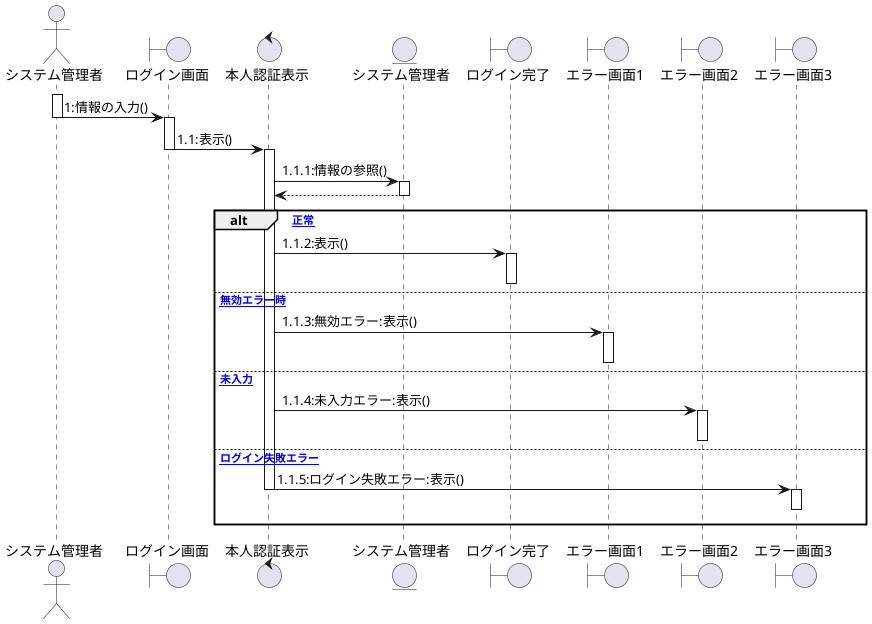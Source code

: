 @startuml シーケンス図 ログイン
actor システム管理者
boundary "ログイン画面" as mein
' control "表示一" as display1
control "本人認証表示" as certification
entity "システム管理者" as system
boundary "ログイン完了" as completion
boundary "エラー画面1" as error1
boundary "エラー画面2" as error2
boundary "エラー画面3" as error3

activate システム管理者
システム管理者 -> mein :1:情報の入力()
deactivate システム管理者
activate mein
mein -> certification :1.1:表示()
deactivate mein
activate certification
certification -> system:1.1.1:情報の参照()
activate system
system --> certification
deactivate system

alt [正常]
    certification -> completion :1.1.2:表示()
activate completion
deactivate completion
else [無効エラー時]
    certification -> error1 :1.1.3:無効エラー:表示()
activate error1
deactivate error1
else [未入力]
    certification -> error2 :1.1.4:未入力エラー:表示()
activate error2
deactivate error2
else [ログイン失敗エラー]
    certification -> error3:1.1.5:ログイン失敗エラー:表示()
deactivate certification
activate error3
error3 -[hidden]-> error3
deactivate error3
end

@enduml



@startuml
actor システム管理者
boundary "ログイン画面" as mein
boundary "パスワード忘れ画面" as pasforget
control "認証表示" as certification
boundary "エラー画面1" as error1
entity "システム管理者" as system
boundary "パスワード変更画面" as paschange
control "パスワード変更" as pas
entity "システム管理者" as system2
boundary "パスワード変更エラー画面" as paschanges
boundary "ログイン画面" as mein1


activate システム管理者
システム管理者 -> mein:1:パスワード忘れクリック()
activate mein
mein -> pasforget :表示():1.1
deactivate mein
activate pasforget
システム管理者 -> pasforget :2:メールアドレスの入力()
pasforget -> certification :2.1:認証()
deactivate pasforget
activate certification
certification -> system:2.1.1メールアドレスの比較()
activate system
system --> certification
deactivate system



alt [正常]
    certification -> paschange :2.1.2: リンク送信()
activate paschange
deactivate paschange


else [エラー時]
    certification -> error1 :2.1.3: エラー発生時:表示()
deactivate certification
activate error1
error1 -[hidden]-> error1
deactivate error1
end

システム管理者 -> paschange:3:各自の情報を入力して、登録を押す()
activate paschange
paschange -> pas:3.1起動()
deactivate paschange
activate pas
pas -> system2:3.1.1保存()
activate system2
system2 --> pas
deactivate system2

alt [正常]
    pas -> mein1 :3.1.2:表示()
activate mein1
deactivate mein1
else [パスワード変更エラー] 
    pas -> paschanges:3.1.3:表示()
deactivate pas
activate paschanges
pas -[hidden]-> pas
deactivate paschanges
end


@enduml








@startuml ログアウトシーケンス図
actor システム管理者
boundary "ログアウト画面" as out
control "ログアウト処理" as process
boundary "ログイン画面" as in
' control "エラー表示" as error
boundary "エラー表示画面" as errorscreen

activate システム管理者
システム管理者 -> out:1:ポップアップの表示()
deactivate システム管理者
activate out
out -> process:1.1起動()
deactivate out
activate process


alt [正常]
    process -> in :1.1.1: 表示()
activate in
deactivate in
else [ログアウトエラー時]
    process -> errorscreen :1.1.2: エラー発生時:表示()
deactivate process
activate errorscreen
errorscreen -[hidden]-> errorscreen
deactivate errorscreen
end

@enduml



@startuml シーケンス図登録情報確認
actor システム管理者
boundary "ユーザー一覧画面" as screenuser
control "情報の取得" as information
entity "ユーザー" as user
' control "情報詳細表示" as detail
boundary "ユーザー情報詳細確認画面" as detailuser
' control "詳細取得失敗表示" as errordetail
boundary "詳細表示失敗画面" as errorscreen
' control "ユーザー詳細失敗表示" as userdetail
boundary "ユーザー選択表示失敗画面" as userdisplay

activate システム管理者
システム管理者 -> screenuser:1:アクセス()
deactivate システム管理者
activate screenuser
screenuser -> information:1.1起動()
deactivate screenuser
activate information
information -> user:1.1.1情報の取得()
activate user
user --> information
deactivate user

alt [正常]
    information -> detailuser :1.1.2: 表示()
activate detailuser
deactivate detailuser
else [詳細表示エラー時]
    information -> errorscreen :1.1.3: エラー発生時:表示()
activate errorscreen
deactivate errorscreen
else [ユーザー表示エラー時]
    information -> userdisplay :1.1.4:エラー発生時:表示()
deactivate information
activate userdisplay
userdisplay -[hidden]-> userdisplay
deactivate userdisplay

end




@enduml
@startuml シーケンス図登録情報削除
actor システム管理者
boundary "ユーザー情報確認詳細画面" as userdetail
control "情報の取得" as detail
entity "ユーザー" as user

boundary "ユーザー情報確認詳細画面" as userdetail2
control "情報の取得" as detail1
entity "ユーザー" as user2
boundary "ユーザー一覧画面" as user3
boundary "削除失敗画面" as errordelete

activate システム管理者
システム管理者 -> userdetail:1:画面のクリック()

activate userdetail
userdetail -> detail:1.1:起動()
deactivate userdetail
activate detail
detail -> user:1.1.1:取得()
activate user
user --> detail
deactivate detail
deactivate user

システム管理者 -> userdetail2:2:画面のクリック()
deactivate システム管理者

activate userdetail2
userdetail2 -> detail1:2.1:起動()
deactivate userdetail2



activate detail1
detail1 -> user2:2.1.1:削除()
activate user2
user2 --> detail1
deactivate user2



alt [正常]
    detail1 -> user3 :2.1.2: 表示()
activate user3
deactivate user3
else [削除エラー時]
    detail1 -> errordelete :2.1.3: エラー発生時:表示()
deactivate detail1
activate errordelete
errordelete -[hidden]-> errordelete
deactivate errordelete
end

@enduml

@startuml システム管理者チャット


actor システム管理者 as 0
'Control ":最新チャット取得" as b
Boundary ":チャット相手指定画面" as a
Control ":チャット履歴取得" as d
Boundary ":チャット画面" as c
Control ":メッセージ送信" as j
Entity ":メッセージ" as en
Control ":ユーザー選択失敗画面" as h
Control ":チャット画面表示失敗画面" as i
Boundary ":チャット画面" as e
Boundary ":送信完了" as k
Boundary ":送信失敗エラー" as f



/'
activate b
b -> en : 0.1: 最新チャット取得()
activate en
en --> b
deactivate en

b -> a : 0.2: 表示()
deactivate b

'/

activate 0
    0 -> a :1: チャットするユーザーを選択()
activate a


a -> d :1.1: 起動()
deactivate a
activate d

d -> en :1.1.1: チャット履歴を取得()
activate en
    d <-- en
deactivate en


alt [正常]
    d -> c :1.1.2: 表示()
activate c
deactivate c
else [ユーザー選択エラー時]
    d -> h :1.1.3: エラー発生時:表示()
activate h
deactivate h
else [画面表示エラー時]
    d -> i :1.1.4: エラー発生時:表示()
activate i
i -[hidden]-> i
deactivate i
deactivate d
end


    0 -> c :2: チャット内容を入力し送信()
deactivate 0

activate c
c -> j :2.1: 起動()
deactivate c
activate j

j -> en :2.1.1: チャット内容を保存()
activate en
    j <-- en
deactivate en


alt [正常]
j -> k :2.1.2: 表示()
activate k
deactivate k

else [送信処理失敗時]
j -> f :2.1.3: エラー発生時:表示()
activate f
f -[hidden]-> f
deactivate f
deactivate j

end

@enduml 

@startuml ユーザー異常確認

actor システム管理者 as 0
Boundary ":異常確認画面" as a
Control ":ユーザー取得" as b
Entity ":ユーザー" as c
Control ":位置情報取得" as d
Entity ":位置情報履歴" as e

activate 0
    0 -> a :1: 異常確認をクリック()
deactivate 0
activate a
    a -> b :1.1: 起動()
activate b
    b -> c :1.1.1: 異常状態のユーザーを取得()
activate c
    b <-- c
deactivate c
deactivate b

    a -> d :1.2: 位置状態更新()
activate d 
    d -> e :1.2.1: 位置情報を取得()
activate e
    d <-- e
deactivate e
    d --> a 
deactivate d
deactivate a



@enduml